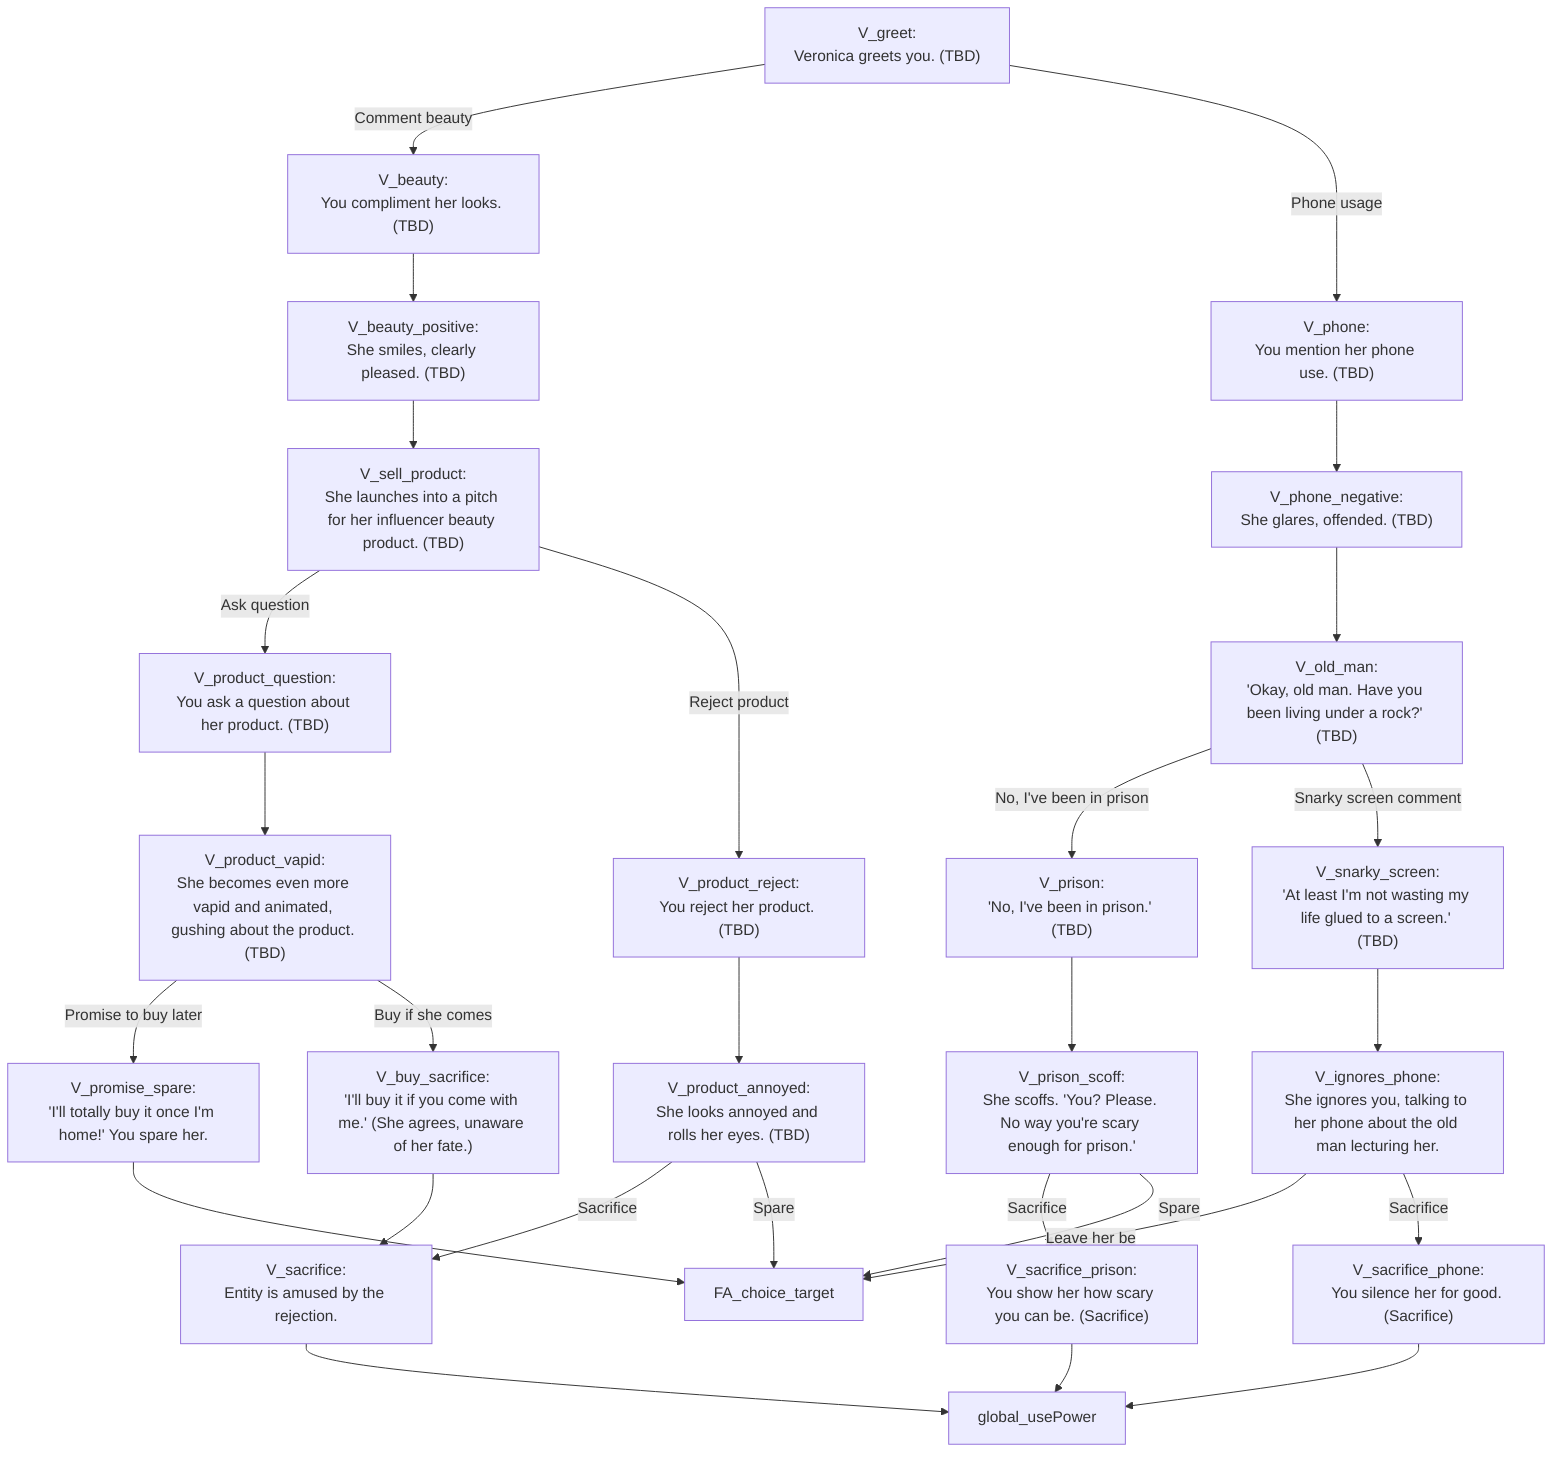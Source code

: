 flowchart TD
direction LR
V_greet["V_greet:<br/>Veronica greets you. (TBD)"] -->|Comment beauty| V_beauty
V_greet -->|Phone usage| V_phone
V_beauty["V_beauty:<br/>You compliment her looks. (TBD)"] --> V_beauty_positive
V_beauty_positive["V_beauty_positive:<br/>She smiles, clearly pleased. (TBD)"] --> V_sell_product
V_sell_product["V_sell_product:<br/>She launches into a pitch for her influencer beauty product. (TBD)"] -->|Ask question| V_product_question
V_sell_product -->|Reject product| V_product_reject
V_product_question["V_product_question:<br/>You ask a question about her product. (TBD)"] --> V_product_vapid
V_product_vapid["V_product_vapid:<br/>She becomes even more vapid and animated, gushing about the product. (TBD)"] -->|Promise to buy later| V_promise_spare
V_product_vapid -->|Buy if she comes| V_buy_sacrifice
V_promise_spare["V_promise_spare:<br/>'I'll totally buy it once I'm home!' You spare her."] --> FA_choice_target
V_buy_sacrifice["V_buy_sacrifice:<br/>'I'll buy it if you come with me.' (She agrees, unaware of her fate.)"] --> V_sacrifice
V_product_reject["V_product_reject:<br/>You reject her product. (TBD)"] --> V_product_annoyed
V_product_annoyed["V_product_annoyed:<br/>She looks annoyed and rolls her eyes. (TBD)"] -->|Sacrifice| V_sacrifice
V_product_annoyed -->|Spare| FA_choice_target
V_phone["V_phone:<br/>You mention her phone use. (TBD)"] --> V_phone_negative
V_phone_negative["V_phone_negative:<br/>She glares, offended. (TBD)"] --> V_old_man
V_old_man["V_old_man:<br/>'Okay, old man. Have you been living under a rock?' (TBD)"] -->|"No, I've been in prison"| V_prison
V_old_man -->|Snarky screen comment| V_snarky_screen
V_prison["V_prison:<br/>'No, I've been in prison.' (TBD)"] --> V_prison_scoff
V_prison_scoff["V_prison_scoff:<br/>She scoffs. 'You? Please. No way you're scary enough for prison.'"] -->|Sacrifice| V_sacrifice_prison
V_prison_scoff -->|Spare| FA_choice_target
V_sacrifice_prison["V_sacrifice_prison:<br/>You show her how scary you can be. (Sacrifice)"] --> global_usePower
V_snarky_screen["V_snarky_screen:<br/>'At least I'm not wasting my life glued to a screen.' (TBD)"] --> V_ignores_phone
V_ignores_phone["V_ignores_phone:<br/>She ignores you, talking to her phone about the old man lecturing her."] -->|Leave her be| FA_choice_target
V_ignores_phone -->|Sacrifice| V_sacrifice_phone
V_sacrifice_phone["V_sacrifice_phone:<br/>You silence her for good. (Sacrifice)"] --> global_usePower
V_sacrifice["V_sacrifice:<br/>Entity is amused by the rejection."] --> global_usePower